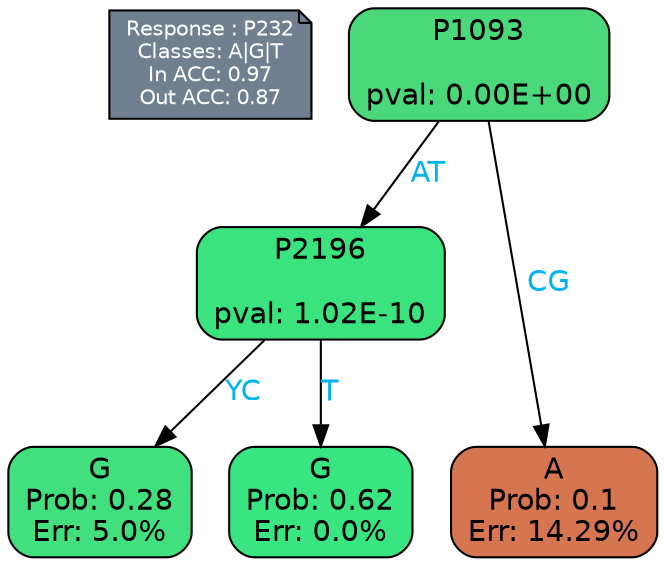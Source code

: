 digraph Tree {
node [shape=box, style="filled, rounded", color="black", fontname=helvetica] ;
graph [ranksep=equally, splines=polylines, bgcolor=transparent, dpi=600] ;
edge [fontname=helvetica] ;
LEGEND [label="Response : P232
Classes: A|G|T
In ACC: 0.97
Out ACC: 0.87
",shape=note,align=left,style=filled,fillcolor="slategray",fontcolor="white",fontsize=10];1 [label="P1093

pval: 0.00E+00", fillcolor="#4ad87b"] ;
2 [label="P2196

pval: 1.02E-10", fillcolor="#3be37f"] ;
3 [label="G
Prob: 0.28
Err: 5.0%", fillcolor="#41df7d"] ;
4 [label="G
Prob: 0.62
Err: 0.0%", fillcolor="#39e581"] ;
5 [label="A
Prob: 0.1
Err: 14.29%", fillcolor="#d67651"] ;
1 -> 2 [label="AT",fontcolor=deepskyblue2] ;
1 -> 5 [label="CG",fontcolor=deepskyblue2] ;
2 -> 3 [label="YC",fontcolor=deepskyblue2] ;
2 -> 4 [label="T",fontcolor=deepskyblue2] ;
{rank = same; 3;4;5;}{rank = same; LEGEND;1;}}